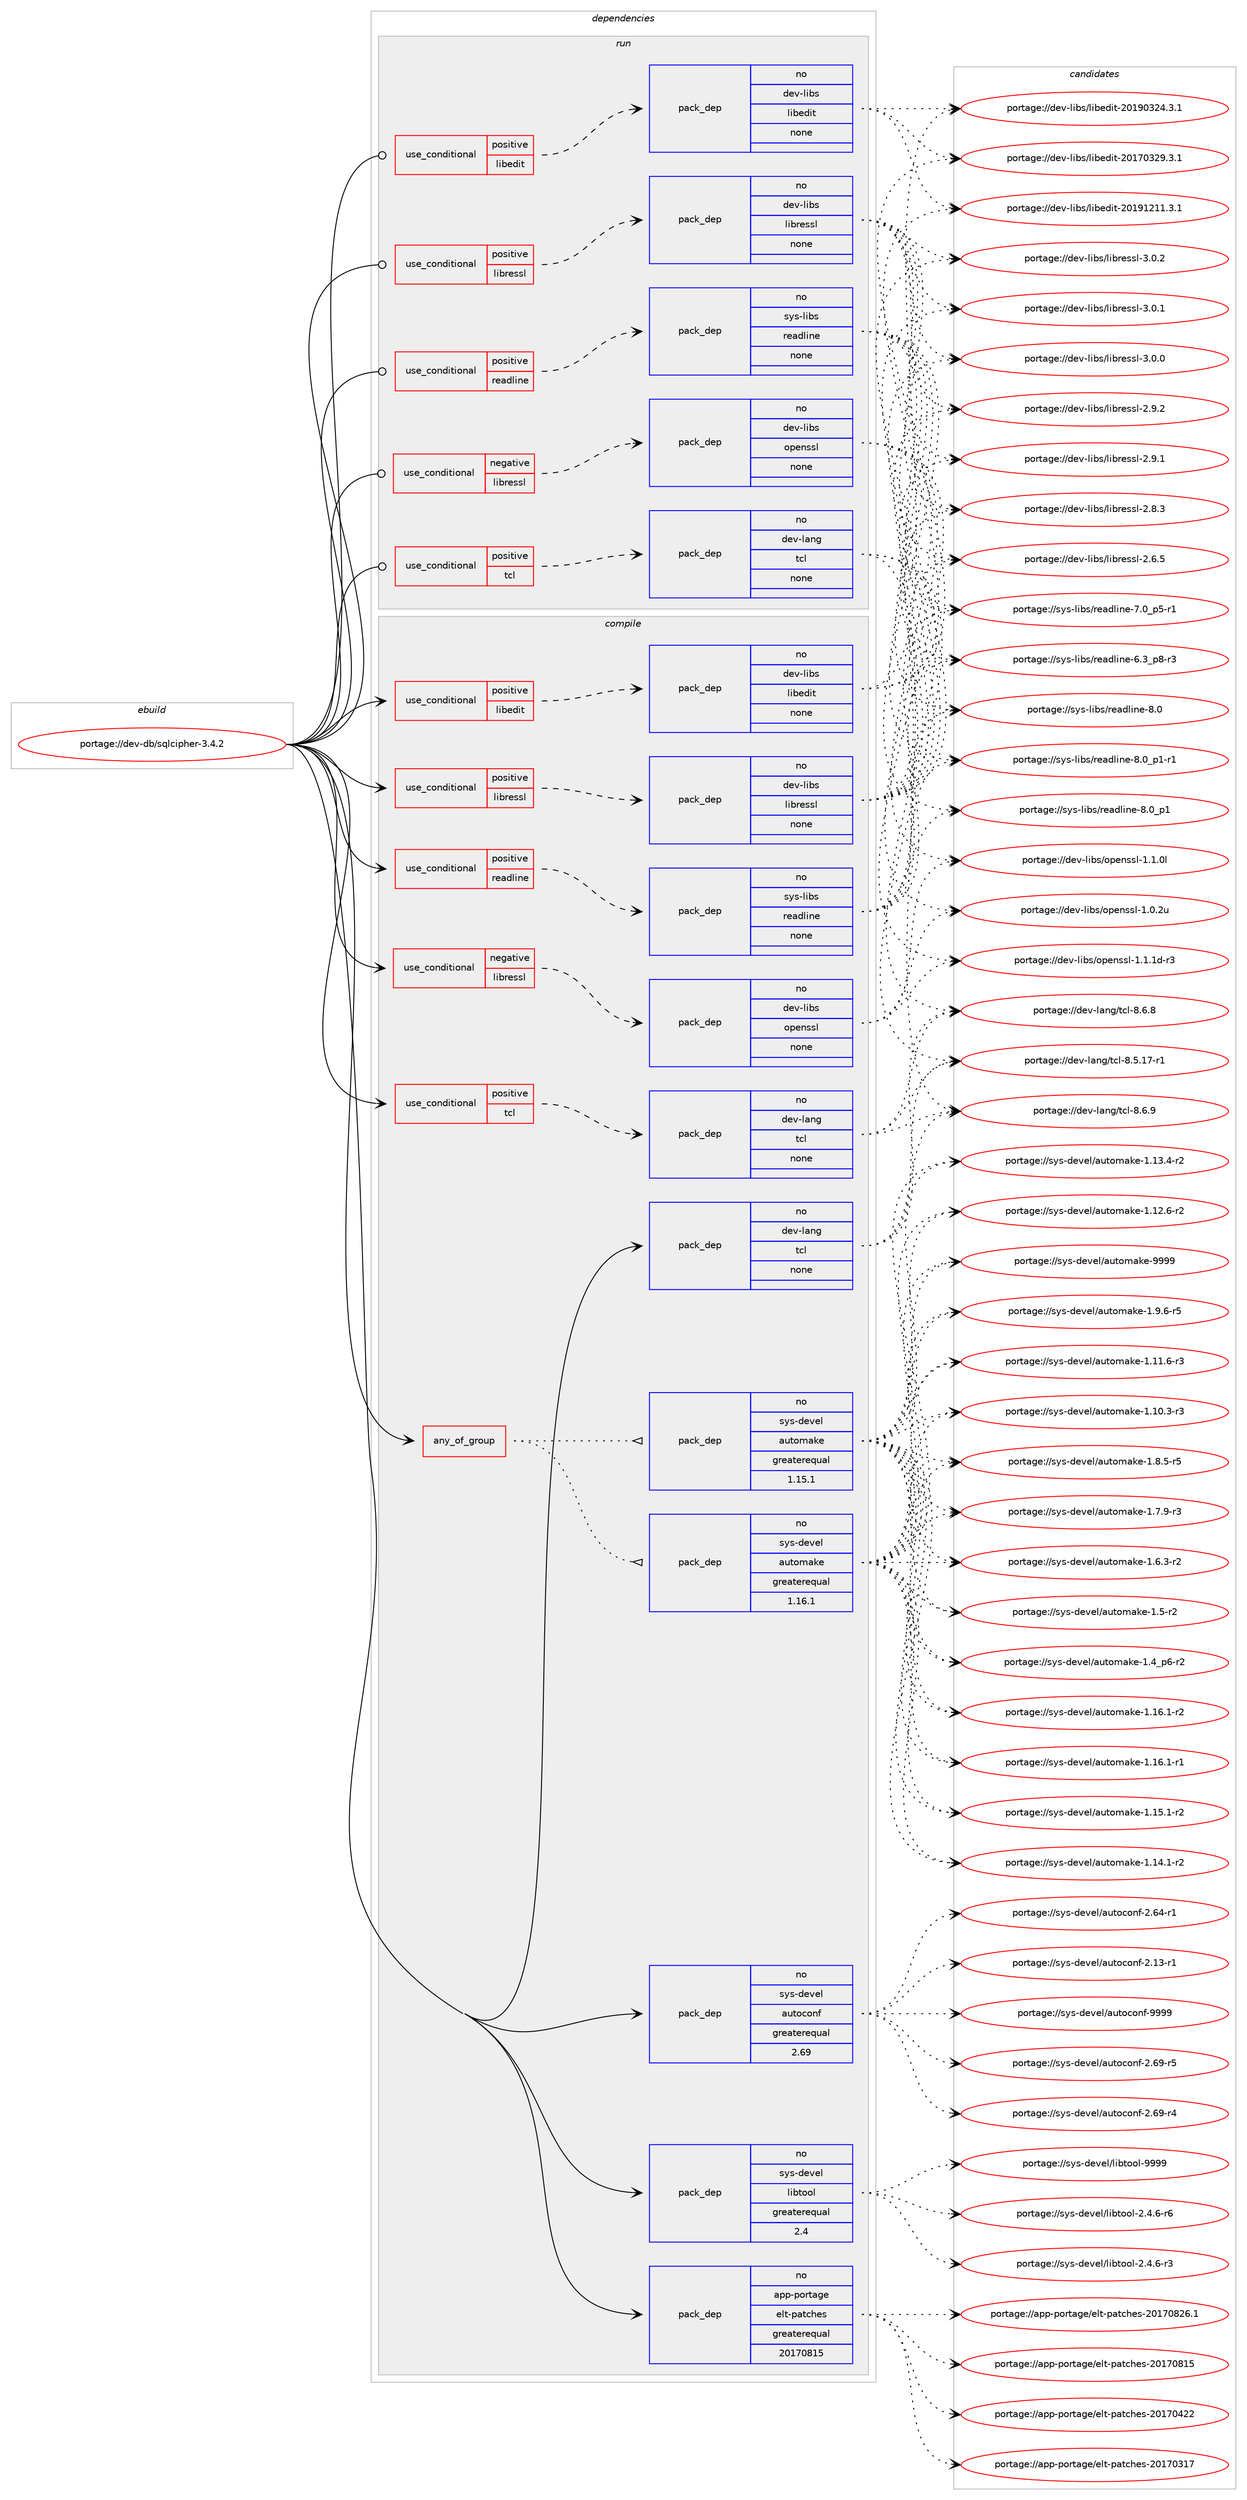 digraph prolog {

# *************
# Graph options
# *************

newrank=true;
concentrate=true;
compound=true;
graph [rankdir=LR,fontname=Helvetica,fontsize=10,ranksep=1.5];#, ranksep=2.5, nodesep=0.2];
edge  [arrowhead=vee];
node  [fontname=Helvetica,fontsize=10];

# **********
# The ebuild
# **********

subgraph cluster_leftcol {
color=gray;
label=<<i>ebuild</i>>;
id [label="portage://dev-db/sqlcipher-3.4.2", color=red, width=4, href="../dev-db/sqlcipher-3.4.2.svg"];
}

# ****************
# The dependencies
# ****************

subgraph cluster_midcol {
color=gray;
label=<<i>dependencies</i>>;
subgraph cluster_compile {
fillcolor="#eeeeee";
style=filled;
label=<<i>compile</i>>;
subgraph any6940 {
dependency576736 [label=<<TABLE BORDER="0" CELLBORDER="1" CELLSPACING="0" CELLPADDING="4"><TR><TD CELLPADDING="10">any_of_group</TD></TR></TABLE>>, shape=none, color=red];subgraph pack433711 {
dependency576737 [label=<<TABLE BORDER="0" CELLBORDER="1" CELLSPACING="0" CELLPADDING="4" WIDTH="220"><TR><TD ROWSPAN="6" CELLPADDING="30">pack_dep</TD></TR><TR><TD WIDTH="110">no</TD></TR><TR><TD>sys-devel</TD></TR><TR><TD>automake</TD></TR><TR><TD>greaterequal</TD></TR><TR><TD>1.16.1</TD></TR></TABLE>>, shape=none, color=blue];
}
dependency576736:e -> dependency576737:w [weight=20,style="dotted",arrowhead="oinv"];
subgraph pack433712 {
dependency576738 [label=<<TABLE BORDER="0" CELLBORDER="1" CELLSPACING="0" CELLPADDING="4" WIDTH="220"><TR><TD ROWSPAN="6" CELLPADDING="30">pack_dep</TD></TR><TR><TD WIDTH="110">no</TD></TR><TR><TD>sys-devel</TD></TR><TR><TD>automake</TD></TR><TR><TD>greaterequal</TD></TR><TR><TD>1.15.1</TD></TR></TABLE>>, shape=none, color=blue];
}
dependency576736:e -> dependency576738:w [weight=20,style="dotted",arrowhead="oinv"];
}
id:e -> dependency576736:w [weight=20,style="solid",arrowhead="vee"];
subgraph cond135848 {
dependency576739 [label=<<TABLE BORDER="0" CELLBORDER="1" CELLSPACING="0" CELLPADDING="4"><TR><TD ROWSPAN="3" CELLPADDING="10">use_conditional</TD></TR><TR><TD>negative</TD></TR><TR><TD>libressl</TD></TR></TABLE>>, shape=none, color=red];
subgraph pack433713 {
dependency576740 [label=<<TABLE BORDER="0" CELLBORDER="1" CELLSPACING="0" CELLPADDING="4" WIDTH="220"><TR><TD ROWSPAN="6" CELLPADDING="30">pack_dep</TD></TR><TR><TD WIDTH="110">no</TD></TR><TR><TD>dev-libs</TD></TR><TR><TD>openssl</TD></TR><TR><TD>none</TD></TR><TR><TD></TD></TR></TABLE>>, shape=none, color=blue];
}
dependency576739:e -> dependency576740:w [weight=20,style="dashed",arrowhead="vee"];
}
id:e -> dependency576739:w [weight=20,style="solid",arrowhead="vee"];
subgraph cond135849 {
dependency576741 [label=<<TABLE BORDER="0" CELLBORDER="1" CELLSPACING="0" CELLPADDING="4"><TR><TD ROWSPAN="3" CELLPADDING="10">use_conditional</TD></TR><TR><TD>positive</TD></TR><TR><TD>libedit</TD></TR></TABLE>>, shape=none, color=red];
subgraph pack433714 {
dependency576742 [label=<<TABLE BORDER="0" CELLBORDER="1" CELLSPACING="0" CELLPADDING="4" WIDTH="220"><TR><TD ROWSPAN="6" CELLPADDING="30">pack_dep</TD></TR><TR><TD WIDTH="110">no</TD></TR><TR><TD>dev-libs</TD></TR><TR><TD>libedit</TD></TR><TR><TD>none</TD></TR><TR><TD></TD></TR></TABLE>>, shape=none, color=blue];
}
dependency576741:e -> dependency576742:w [weight=20,style="dashed",arrowhead="vee"];
}
id:e -> dependency576741:w [weight=20,style="solid",arrowhead="vee"];
subgraph cond135850 {
dependency576743 [label=<<TABLE BORDER="0" CELLBORDER="1" CELLSPACING="0" CELLPADDING="4"><TR><TD ROWSPAN="3" CELLPADDING="10">use_conditional</TD></TR><TR><TD>positive</TD></TR><TR><TD>libressl</TD></TR></TABLE>>, shape=none, color=red];
subgraph pack433715 {
dependency576744 [label=<<TABLE BORDER="0" CELLBORDER="1" CELLSPACING="0" CELLPADDING="4" WIDTH="220"><TR><TD ROWSPAN="6" CELLPADDING="30">pack_dep</TD></TR><TR><TD WIDTH="110">no</TD></TR><TR><TD>dev-libs</TD></TR><TR><TD>libressl</TD></TR><TR><TD>none</TD></TR><TR><TD></TD></TR></TABLE>>, shape=none, color=blue];
}
dependency576743:e -> dependency576744:w [weight=20,style="dashed",arrowhead="vee"];
}
id:e -> dependency576743:w [weight=20,style="solid",arrowhead="vee"];
subgraph cond135851 {
dependency576745 [label=<<TABLE BORDER="0" CELLBORDER="1" CELLSPACING="0" CELLPADDING="4"><TR><TD ROWSPAN="3" CELLPADDING="10">use_conditional</TD></TR><TR><TD>positive</TD></TR><TR><TD>readline</TD></TR></TABLE>>, shape=none, color=red];
subgraph pack433716 {
dependency576746 [label=<<TABLE BORDER="0" CELLBORDER="1" CELLSPACING="0" CELLPADDING="4" WIDTH="220"><TR><TD ROWSPAN="6" CELLPADDING="30">pack_dep</TD></TR><TR><TD WIDTH="110">no</TD></TR><TR><TD>sys-libs</TD></TR><TR><TD>readline</TD></TR><TR><TD>none</TD></TR><TR><TD></TD></TR></TABLE>>, shape=none, color=blue];
}
dependency576745:e -> dependency576746:w [weight=20,style="dashed",arrowhead="vee"];
}
id:e -> dependency576745:w [weight=20,style="solid",arrowhead="vee"];
subgraph cond135852 {
dependency576747 [label=<<TABLE BORDER="0" CELLBORDER="1" CELLSPACING="0" CELLPADDING="4"><TR><TD ROWSPAN="3" CELLPADDING="10">use_conditional</TD></TR><TR><TD>positive</TD></TR><TR><TD>tcl</TD></TR></TABLE>>, shape=none, color=red];
subgraph pack433717 {
dependency576748 [label=<<TABLE BORDER="0" CELLBORDER="1" CELLSPACING="0" CELLPADDING="4" WIDTH="220"><TR><TD ROWSPAN="6" CELLPADDING="30">pack_dep</TD></TR><TR><TD WIDTH="110">no</TD></TR><TR><TD>dev-lang</TD></TR><TR><TD>tcl</TD></TR><TR><TD>none</TD></TR><TR><TD></TD></TR></TABLE>>, shape=none, color=blue];
}
dependency576747:e -> dependency576748:w [weight=20,style="dashed",arrowhead="vee"];
}
id:e -> dependency576747:w [weight=20,style="solid",arrowhead="vee"];
subgraph pack433718 {
dependency576749 [label=<<TABLE BORDER="0" CELLBORDER="1" CELLSPACING="0" CELLPADDING="4" WIDTH="220"><TR><TD ROWSPAN="6" CELLPADDING="30">pack_dep</TD></TR><TR><TD WIDTH="110">no</TD></TR><TR><TD>app-portage</TD></TR><TR><TD>elt-patches</TD></TR><TR><TD>greaterequal</TD></TR><TR><TD>20170815</TD></TR></TABLE>>, shape=none, color=blue];
}
id:e -> dependency576749:w [weight=20,style="solid",arrowhead="vee"];
subgraph pack433719 {
dependency576750 [label=<<TABLE BORDER="0" CELLBORDER="1" CELLSPACING="0" CELLPADDING="4" WIDTH="220"><TR><TD ROWSPAN="6" CELLPADDING="30">pack_dep</TD></TR><TR><TD WIDTH="110">no</TD></TR><TR><TD>dev-lang</TD></TR><TR><TD>tcl</TD></TR><TR><TD>none</TD></TR><TR><TD></TD></TR></TABLE>>, shape=none, color=blue];
}
id:e -> dependency576750:w [weight=20,style="solid",arrowhead="vee"];
subgraph pack433720 {
dependency576751 [label=<<TABLE BORDER="0" CELLBORDER="1" CELLSPACING="0" CELLPADDING="4" WIDTH="220"><TR><TD ROWSPAN="6" CELLPADDING="30">pack_dep</TD></TR><TR><TD WIDTH="110">no</TD></TR><TR><TD>sys-devel</TD></TR><TR><TD>autoconf</TD></TR><TR><TD>greaterequal</TD></TR><TR><TD>2.69</TD></TR></TABLE>>, shape=none, color=blue];
}
id:e -> dependency576751:w [weight=20,style="solid",arrowhead="vee"];
subgraph pack433721 {
dependency576752 [label=<<TABLE BORDER="0" CELLBORDER="1" CELLSPACING="0" CELLPADDING="4" WIDTH="220"><TR><TD ROWSPAN="6" CELLPADDING="30">pack_dep</TD></TR><TR><TD WIDTH="110">no</TD></TR><TR><TD>sys-devel</TD></TR><TR><TD>libtool</TD></TR><TR><TD>greaterequal</TD></TR><TR><TD>2.4</TD></TR></TABLE>>, shape=none, color=blue];
}
id:e -> dependency576752:w [weight=20,style="solid",arrowhead="vee"];
}
subgraph cluster_compileandrun {
fillcolor="#eeeeee";
style=filled;
label=<<i>compile and run</i>>;
}
subgraph cluster_run {
fillcolor="#eeeeee";
style=filled;
label=<<i>run</i>>;
subgraph cond135853 {
dependency576753 [label=<<TABLE BORDER="0" CELLBORDER="1" CELLSPACING="0" CELLPADDING="4"><TR><TD ROWSPAN="3" CELLPADDING="10">use_conditional</TD></TR><TR><TD>negative</TD></TR><TR><TD>libressl</TD></TR></TABLE>>, shape=none, color=red];
subgraph pack433722 {
dependency576754 [label=<<TABLE BORDER="0" CELLBORDER="1" CELLSPACING="0" CELLPADDING="4" WIDTH="220"><TR><TD ROWSPAN="6" CELLPADDING="30">pack_dep</TD></TR><TR><TD WIDTH="110">no</TD></TR><TR><TD>dev-libs</TD></TR><TR><TD>openssl</TD></TR><TR><TD>none</TD></TR><TR><TD></TD></TR></TABLE>>, shape=none, color=blue];
}
dependency576753:e -> dependency576754:w [weight=20,style="dashed",arrowhead="vee"];
}
id:e -> dependency576753:w [weight=20,style="solid",arrowhead="odot"];
subgraph cond135854 {
dependency576755 [label=<<TABLE BORDER="0" CELLBORDER="1" CELLSPACING="0" CELLPADDING="4"><TR><TD ROWSPAN="3" CELLPADDING="10">use_conditional</TD></TR><TR><TD>positive</TD></TR><TR><TD>libedit</TD></TR></TABLE>>, shape=none, color=red];
subgraph pack433723 {
dependency576756 [label=<<TABLE BORDER="0" CELLBORDER="1" CELLSPACING="0" CELLPADDING="4" WIDTH="220"><TR><TD ROWSPAN="6" CELLPADDING="30">pack_dep</TD></TR><TR><TD WIDTH="110">no</TD></TR><TR><TD>dev-libs</TD></TR><TR><TD>libedit</TD></TR><TR><TD>none</TD></TR><TR><TD></TD></TR></TABLE>>, shape=none, color=blue];
}
dependency576755:e -> dependency576756:w [weight=20,style="dashed",arrowhead="vee"];
}
id:e -> dependency576755:w [weight=20,style="solid",arrowhead="odot"];
subgraph cond135855 {
dependency576757 [label=<<TABLE BORDER="0" CELLBORDER="1" CELLSPACING="0" CELLPADDING="4"><TR><TD ROWSPAN="3" CELLPADDING="10">use_conditional</TD></TR><TR><TD>positive</TD></TR><TR><TD>libressl</TD></TR></TABLE>>, shape=none, color=red];
subgraph pack433724 {
dependency576758 [label=<<TABLE BORDER="0" CELLBORDER="1" CELLSPACING="0" CELLPADDING="4" WIDTH="220"><TR><TD ROWSPAN="6" CELLPADDING="30">pack_dep</TD></TR><TR><TD WIDTH="110">no</TD></TR><TR><TD>dev-libs</TD></TR><TR><TD>libressl</TD></TR><TR><TD>none</TD></TR><TR><TD></TD></TR></TABLE>>, shape=none, color=blue];
}
dependency576757:e -> dependency576758:w [weight=20,style="dashed",arrowhead="vee"];
}
id:e -> dependency576757:w [weight=20,style="solid",arrowhead="odot"];
subgraph cond135856 {
dependency576759 [label=<<TABLE BORDER="0" CELLBORDER="1" CELLSPACING="0" CELLPADDING="4"><TR><TD ROWSPAN="3" CELLPADDING="10">use_conditional</TD></TR><TR><TD>positive</TD></TR><TR><TD>readline</TD></TR></TABLE>>, shape=none, color=red];
subgraph pack433725 {
dependency576760 [label=<<TABLE BORDER="0" CELLBORDER="1" CELLSPACING="0" CELLPADDING="4" WIDTH="220"><TR><TD ROWSPAN="6" CELLPADDING="30">pack_dep</TD></TR><TR><TD WIDTH="110">no</TD></TR><TR><TD>sys-libs</TD></TR><TR><TD>readline</TD></TR><TR><TD>none</TD></TR><TR><TD></TD></TR></TABLE>>, shape=none, color=blue];
}
dependency576759:e -> dependency576760:w [weight=20,style="dashed",arrowhead="vee"];
}
id:e -> dependency576759:w [weight=20,style="solid",arrowhead="odot"];
subgraph cond135857 {
dependency576761 [label=<<TABLE BORDER="0" CELLBORDER="1" CELLSPACING="0" CELLPADDING="4"><TR><TD ROWSPAN="3" CELLPADDING="10">use_conditional</TD></TR><TR><TD>positive</TD></TR><TR><TD>tcl</TD></TR></TABLE>>, shape=none, color=red];
subgraph pack433726 {
dependency576762 [label=<<TABLE BORDER="0" CELLBORDER="1" CELLSPACING="0" CELLPADDING="4" WIDTH="220"><TR><TD ROWSPAN="6" CELLPADDING="30">pack_dep</TD></TR><TR><TD WIDTH="110">no</TD></TR><TR><TD>dev-lang</TD></TR><TR><TD>tcl</TD></TR><TR><TD>none</TD></TR><TR><TD></TD></TR></TABLE>>, shape=none, color=blue];
}
dependency576761:e -> dependency576762:w [weight=20,style="dashed",arrowhead="vee"];
}
id:e -> dependency576761:w [weight=20,style="solid",arrowhead="odot"];
}
}

# **************
# The candidates
# **************

subgraph cluster_choices {
rank=same;
color=gray;
label=<<i>candidates</i>>;

subgraph choice433711 {
color=black;
nodesep=1;
choice115121115451001011181011084797117116111109971071014557575757 [label="portage://sys-devel/automake-9999", color=red, width=4,href="../sys-devel/automake-9999.svg"];
choice115121115451001011181011084797117116111109971071014549465746544511453 [label="portage://sys-devel/automake-1.9.6-r5", color=red, width=4,href="../sys-devel/automake-1.9.6-r5.svg"];
choice115121115451001011181011084797117116111109971071014549465646534511453 [label="portage://sys-devel/automake-1.8.5-r5", color=red, width=4,href="../sys-devel/automake-1.8.5-r5.svg"];
choice115121115451001011181011084797117116111109971071014549465546574511451 [label="portage://sys-devel/automake-1.7.9-r3", color=red, width=4,href="../sys-devel/automake-1.7.9-r3.svg"];
choice115121115451001011181011084797117116111109971071014549465446514511450 [label="portage://sys-devel/automake-1.6.3-r2", color=red, width=4,href="../sys-devel/automake-1.6.3-r2.svg"];
choice11512111545100101118101108479711711611110997107101454946534511450 [label="portage://sys-devel/automake-1.5-r2", color=red, width=4,href="../sys-devel/automake-1.5-r2.svg"];
choice115121115451001011181011084797117116111109971071014549465295112544511450 [label="portage://sys-devel/automake-1.4_p6-r2", color=red, width=4,href="../sys-devel/automake-1.4_p6-r2.svg"];
choice11512111545100101118101108479711711611110997107101454946495446494511450 [label="portage://sys-devel/automake-1.16.1-r2", color=red, width=4,href="../sys-devel/automake-1.16.1-r2.svg"];
choice11512111545100101118101108479711711611110997107101454946495446494511449 [label="portage://sys-devel/automake-1.16.1-r1", color=red, width=4,href="../sys-devel/automake-1.16.1-r1.svg"];
choice11512111545100101118101108479711711611110997107101454946495346494511450 [label="portage://sys-devel/automake-1.15.1-r2", color=red, width=4,href="../sys-devel/automake-1.15.1-r2.svg"];
choice11512111545100101118101108479711711611110997107101454946495246494511450 [label="portage://sys-devel/automake-1.14.1-r2", color=red, width=4,href="../sys-devel/automake-1.14.1-r2.svg"];
choice11512111545100101118101108479711711611110997107101454946495146524511450 [label="portage://sys-devel/automake-1.13.4-r2", color=red, width=4,href="../sys-devel/automake-1.13.4-r2.svg"];
choice11512111545100101118101108479711711611110997107101454946495046544511450 [label="portage://sys-devel/automake-1.12.6-r2", color=red, width=4,href="../sys-devel/automake-1.12.6-r2.svg"];
choice11512111545100101118101108479711711611110997107101454946494946544511451 [label="portage://sys-devel/automake-1.11.6-r3", color=red, width=4,href="../sys-devel/automake-1.11.6-r3.svg"];
choice11512111545100101118101108479711711611110997107101454946494846514511451 [label="portage://sys-devel/automake-1.10.3-r3", color=red, width=4,href="../sys-devel/automake-1.10.3-r3.svg"];
dependency576737:e -> choice115121115451001011181011084797117116111109971071014557575757:w [style=dotted,weight="100"];
dependency576737:e -> choice115121115451001011181011084797117116111109971071014549465746544511453:w [style=dotted,weight="100"];
dependency576737:e -> choice115121115451001011181011084797117116111109971071014549465646534511453:w [style=dotted,weight="100"];
dependency576737:e -> choice115121115451001011181011084797117116111109971071014549465546574511451:w [style=dotted,weight="100"];
dependency576737:e -> choice115121115451001011181011084797117116111109971071014549465446514511450:w [style=dotted,weight="100"];
dependency576737:e -> choice11512111545100101118101108479711711611110997107101454946534511450:w [style=dotted,weight="100"];
dependency576737:e -> choice115121115451001011181011084797117116111109971071014549465295112544511450:w [style=dotted,weight="100"];
dependency576737:e -> choice11512111545100101118101108479711711611110997107101454946495446494511450:w [style=dotted,weight="100"];
dependency576737:e -> choice11512111545100101118101108479711711611110997107101454946495446494511449:w [style=dotted,weight="100"];
dependency576737:e -> choice11512111545100101118101108479711711611110997107101454946495346494511450:w [style=dotted,weight="100"];
dependency576737:e -> choice11512111545100101118101108479711711611110997107101454946495246494511450:w [style=dotted,weight="100"];
dependency576737:e -> choice11512111545100101118101108479711711611110997107101454946495146524511450:w [style=dotted,weight="100"];
dependency576737:e -> choice11512111545100101118101108479711711611110997107101454946495046544511450:w [style=dotted,weight="100"];
dependency576737:e -> choice11512111545100101118101108479711711611110997107101454946494946544511451:w [style=dotted,weight="100"];
dependency576737:e -> choice11512111545100101118101108479711711611110997107101454946494846514511451:w [style=dotted,weight="100"];
}
subgraph choice433712 {
color=black;
nodesep=1;
choice115121115451001011181011084797117116111109971071014557575757 [label="portage://sys-devel/automake-9999", color=red, width=4,href="../sys-devel/automake-9999.svg"];
choice115121115451001011181011084797117116111109971071014549465746544511453 [label="portage://sys-devel/automake-1.9.6-r5", color=red, width=4,href="../sys-devel/automake-1.9.6-r5.svg"];
choice115121115451001011181011084797117116111109971071014549465646534511453 [label="portage://sys-devel/automake-1.8.5-r5", color=red, width=4,href="../sys-devel/automake-1.8.5-r5.svg"];
choice115121115451001011181011084797117116111109971071014549465546574511451 [label="portage://sys-devel/automake-1.7.9-r3", color=red, width=4,href="../sys-devel/automake-1.7.9-r3.svg"];
choice115121115451001011181011084797117116111109971071014549465446514511450 [label="portage://sys-devel/automake-1.6.3-r2", color=red, width=4,href="../sys-devel/automake-1.6.3-r2.svg"];
choice11512111545100101118101108479711711611110997107101454946534511450 [label="portage://sys-devel/automake-1.5-r2", color=red, width=4,href="../sys-devel/automake-1.5-r2.svg"];
choice115121115451001011181011084797117116111109971071014549465295112544511450 [label="portage://sys-devel/automake-1.4_p6-r2", color=red, width=4,href="../sys-devel/automake-1.4_p6-r2.svg"];
choice11512111545100101118101108479711711611110997107101454946495446494511450 [label="portage://sys-devel/automake-1.16.1-r2", color=red, width=4,href="../sys-devel/automake-1.16.1-r2.svg"];
choice11512111545100101118101108479711711611110997107101454946495446494511449 [label="portage://sys-devel/automake-1.16.1-r1", color=red, width=4,href="../sys-devel/automake-1.16.1-r1.svg"];
choice11512111545100101118101108479711711611110997107101454946495346494511450 [label="portage://sys-devel/automake-1.15.1-r2", color=red, width=4,href="../sys-devel/automake-1.15.1-r2.svg"];
choice11512111545100101118101108479711711611110997107101454946495246494511450 [label="portage://sys-devel/automake-1.14.1-r2", color=red, width=4,href="../sys-devel/automake-1.14.1-r2.svg"];
choice11512111545100101118101108479711711611110997107101454946495146524511450 [label="portage://sys-devel/automake-1.13.4-r2", color=red, width=4,href="../sys-devel/automake-1.13.4-r2.svg"];
choice11512111545100101118101108479711711611110997107101454946495046544511450 [label="portage://sys-devel/automake-1.12.6-r2", color=red, width=4,href="../sys-devel/automake-1.12.6-r2.svg"];
choice11512111545100101118101108479711711611110997107101454946494946544511451 [label="portage://sys-devel/automake-1.11.6-r3", color=red, width=4,href="../sys-devel/automake-1.11.6-r3.svg"];
choice11512111545100101118101108479711711611110997107101454946494846514511451 [label="portage://sys-devel/automake-1.10.3-r3", color=red, width=4,href="../sys-devel/automake-1.10.3-r3.svg"];
dependency576738:e -> choice115121115451001011181011084797117116111109971071014557575757:w [style=dotted,weight="100"];
dependency576738:e -> choice115121115451001011181011084797117116111109971071014549465746544511453:w [style=dotted,weight="100"];
dependency576738:e -> choice115121115451001011181011084797117116111109971071014549465646534511453:w [style=dotted,weight="100"];
dependency576738:e -> choice115121115451001011181011084797117116111109971071014549465546574511451:w [style=dotted,weight="100"];
dependency576738:e -> choice115121115451001011181011084797117116111109971071014549465446514511450:w [style=dotted,weight="100"];
dependency576738:e -> choice11512111545100101118101108479711711611110997107101454946534511450:w [style=dotted,weight="100"];
dependency576738:e -> choice115121115451001011181011084797117116111109971071014549465295112544511450:w [style=dotted,weight="100"];
dependency576738:e -> choice11512111545100101118101108479711711611110997107101454946495446494511450:w [style=dotted,weight="100"];
dependency576738:e -> choice11512111545100101118101108479711711611110997107101454946495446494511449:w [style=dotted,weight="100"];
dependency576738:e -> choice11512111545100101118101108479711711611110997107101454946495346494511450:w [style=dotted,weight="100"];
dependency576738:e -> choice11512111545100101118101108479711711611110997107101454946495246494511450:w [style=dotted,weight="100"];
dependency576738:e -> choice11512111545100101118101108479711711611110997107101454946495146524511450:w [style=dotted,weight="100"];
dependency576738:e -> choice11512111545100101118101108479711711611110997107101454946495046544511450:w [style=dotted,weight="100"];
dependency576738:e -> choice11512111545100101118101108479711711611110997107101454946494946544511451:w [style=dotted,weight="100"];
dependency576738:e -> choice11512111545100101118101108479711711611110997107101454946494846514511451:w [style=dotted,weight="100"];
}
subgraph choice433713 {
color=black;
nodesep=1;
choice1001011184510810598115471111121011101151151084549464946491004511451 [label="portage://dev-libs/openssl-1.1.1d-r3", color=red, width=4,href="../dev-libs/openssl-1.1.1d-r3.svg"];
choice100101118451081059811547111112101110115115108454946494648108 [label="portage://dev-libs/openssl-1.1.0l", color=red, width=4,href="../dev-libs/openssl-1.1.0l.svg"];
choice100101118451081059811547111112101110115115108454946484650117 [label="portage://dev-libs/openssl-1.0.2u", color=red, width=4,href="../dev-libs/openssl-1.0.2u.svg"];
dependency576740:e -> choice1001011184510810598115471111121011101151151084549464946491004511451:w [style=dotted,weight="100"];
dependency576740:e -> choice100101118451081059811547111112101110115115108454946494648108:w [style=dotted,weight="100"];
dependency576740:e -> choice100101118451081059811547111112101110115115108454946484650117:w [style=dotted,weight="100"];
}
subgraph choice433714 {
color=black;
nodesep=1;
choice1001011184510810598115471081059810110010511645504849574950494946514649 [label="portage://dev-libs/libedit-20191211.3.1", color=red, width=4,href="../dev-libs/libedit-20191211.3.1.svg"];
choice1001011184510810598115471081059810110010511645504849574851505246514649 [label="portage://dev-libs/libedit-20190324.3.1", color=red, width=4,href="../dev-libs/libedit-20190324.3.1.svg"];
choice1001011184510810598115471081059810110010511645504849554851505746514649 [label="portage://dev-libs/libedit-20170329.3.1", color=red, width=4,href="../dev-libs/libedit-20170329.3.1.svg"];
dependency576742:e -> choice1001011184510810598115471081059810110010511645504849574950494946514649:w [style=dotted,weight="100"];
dependency576742:e -> choice1001011184510810598115471081059810110010511645504849574851505246514649:w [style=dotted,weight="100"];
dependency576742:e -> choice1001011184510810598115471081059810110010511645504849554851505746514649:w [style=dotted,weight="100"];
}
subgraph choice433715 {
color=black;
nodesep=1;
choice10010111845108105981154710810598114101115115108455146484650 [label="portage://dev-libs/libressl-3.0.2", color=red, width=4,href="../dev-libs/libressl-3.0.2.svg"];
choice10010111845108105981154710810598114101115115108455146484649 [label="portage://dev-libs/libressl-3.0.1", color=red, width=4,href="../dev-libs/libressl-3.0.1.svg"];
choice10010111845108105981154710810598114101115115108455146484648 [label="portage://dev-libs/libressl-3.0.0", color=red, width=4,href="../dev-libs/libressl-3.0.0.svg"];
choice10010111845108105981154710810598114101115115108455046574650 [label="portage://dev-libs/libressl-2.9.2", color=red, width=4,href="../dev-libs/libressl-2.9.2.svg"];
choice10010111845108105981154710810598114101115115108455046574649 [label="portage://dev-libs/libressl-2.9.1", color=red, width=4,href="../dev-libs/libressl-2.9.1.svg"];
choice10010111845108105981154710810598114101115115108455046564651 [label="portage://dev-libs/libressl-2.8.3", color=red, width=4,href="../dev-libs/libressl-2.8.3.svg"];
choice10010111845108105981154710810598114101115115108455046544653 [label="portage://dev-libs/libressl-2.6.5", color=red, width=4,href="../dev-libs/libressl-2.6.5.svg"];
dependency576744:e -> choice10010111845108105981154710810598114101115115108455146484650:w [style=dotted,weight="100"];
dependency576744:e -> choice10010111845108105981154710810598114101115115108455146484649:w [style=dotted,weight="100"];
dependency576744:e -> choice10010111845108105981154710810598114101115115108455146484648:w [style=dotted,weight="100"];
dependency576744:e -> choice10010111845108105981154710810598114101115115108455046574650:w [style=dotted,weight="100"];
dependency576744:e -> choice10010111845108105981154710810598114101115115108455046574649:w [style=dotted,weight="100"];
dependency576744:e -> choice10010111845108105981154710810598114101115115108455046564651:w [style=dotted,weight="100"];
dependency576744:e -> choice10010111845108105981154710810598114101115115108455046544653:w [style=dotted,weight="100"];
}
subgraph choice433716 {
color=black;
nodesep=1;
choice115121115451081059811547114101971001081051101014556464895112494511449 [label="portage://sys-libs/readline-8.0_p1-r1", color=red, width=4,href="../sys-libs/readline-8.0_p1-r1.svg"];
choice11512111545108105981154711410197100108105110101455646489511249 [label="portage://sys-libs/readline-8.0_p1", color=red, width=4,href="../sys-libs/readline-8.0_p1.svg"];
choice1151211154510810598115471141019710010810511010145564648 [label="portage://sys-libs/readline-8.0", color=red, width=4,href="../sys-libs/readline-8.0.svg"];
choice115121115451081059811547114101971001081051101014555464895112534511449 [label="portage://sys-libs/readline-7.0_p5-r1", color=red, width=4,href="../sys-libs/readline-7.0_p5-r1.svg"];
choice115121115451081059811547114101971001081051101014554465195112564511451 [label="portage://sys-libs/readline-6.3_p8-r3", color=red, width=4,href="../sys-libs/readline-6.3_p8-r3.svg"];
dependency576746:e -> choice115121115451081059811547114101971001081051101014556464895112494511449:w [style=dotted,weight="100"];
dependency576746:e -> choice11512111545108105981154711410197100108105110101455646489511249:w [style=dotted,weight="100"];
dependency576746:e -> choice1151211154510810598115471141019710010810511010145564648:w [style=dotted,weight="100"];
dependency576746:e -> choice115121115451081059811547114101971001081051101014555464895112534511449:w [style=dotted,weight="100"];
dependency576746:e -> choice115121115451081059811547114101971001081051101014554465195112564511451:w [style=dotted,weight="100"];
}
subgraph choice433717 {
color=black;
nodesep=1;
choice10010111845108971101034711699108455646544657 [label="portage://dev-lang/tcl-8.6.9", color=red, width=4,href="../dev-lang/tcl-8.6.9.svg"];
choice10010111845108971101034711699108455646544656 [label="portage://dev-lang/tcl-8.6.8", color=red, width=4,href="../dev-lang/tcl-8.6.8.svg"];
choice10010111845108971101034711699108455646534649554511449 [label="portage://dev-lang/tcl-8.5.17-r1", color=red, width=4,href="../dev-lang/tcl-8.5.17-r1.svg"];
dependency576748:e -> choice10010111845108971101034711699108455646544657:w [style=dotted,weight="100"];
dependency576748:e -> choice10010111845108971101034711699108455646544656:w [style=dotted,weight="100"];
dependency576748:e -> choice10010111845108971101034711699108455646534649554511449:w [style=dotted,weight="100"];
}
subgraph choice433718 {
color=black;
nodesep=1;
choice971121124511211111411697103101471011081164511297116991041011154550484955485650544649 [label="portage://app-portage/elt-patches-20170826.1", color=red, width=4,href="../app-portage/elt-patches-20170826.1.svg"];
choice97112112451121111141169710310147101108116451129711699104101115455048495548564953 [label="portage://app-portage/elt-patches-20170815", color=red, width=4,href="../app-portage/elt-patches-20170815.svg"];
choice97112112451121111141169710310147101108116451129711699104101115455048495548525050 [label="portage://app-portage/elt-patches-20170422", color=red, width=4,href="../app-portage/elt-patches-20170422.svg"];
choice97112112451121111141169710310147101108116451129711699104101115455048495548514955 [label="portage://app-portage/elt-patches-20170317", color=red, width=4,href="../app-portage/elt-patches-20170317.svg"];
dependency576749:e -> choice971121124511211111411697103101471011081164511297116991041011154550484955485650544649:w [style=dotted,weight="100"];
dependency576749:e -> choice97112112451121111141169710310147101108116451129711699104101115455048495548564953:w [style=dotted,weight="100"];
dependency576749:e -> choice97112112451121111141169710310147101108116451129711699104101115455048495548525050:w [style=dotted,weight="100"];
dependency576749:e -> choice97112112451121111141169710310147101108116451129711699104101115455048495548514955:w [style=dotted,weight="100"];
}
subgraph choice433719 {
color=black;
nodesep=1;
choice10010111845108971101034711699108455646544657 [label="portage://dev-lang/tcl-8.6.9", color=red, width=4,href="../dev-lang/tcl-8.6.9.svg"];
choice10010111845108971101034711699108455646544656 [label="portage://dev-lang/tcl-8.6.8", color=red, width=4,href="../dev-lang/tcl-8.6.8.svg"];
choice10010111845108971101034711699108455646534649554511449 [label="portage://dev-lang/tcl-8.5.17-r1", color=red, width=4,href="../dev-lang/tcl-8.5.17-r1.svg"];
dependency576750:e -> choice10010111845108971101034711699108455646544657:w [style=dotted,weight="100"];
dependency576750:e -> choice10010111845108971101034711699108455646544656:w [style=dotted,weight="100"];
dependency576750:e -> choice10010111845108971101034711699108455646534649554511449:w [style=dotted,weight="100"];
}
subgraph choice433720 {
color=black;
nodesep=1;
choice115121115451001011181011084797117116111991111101024557575757 [label="portage://sys-devel/autoconf-9999", color=red, width=4,href="../sys-devel/autoconf-9999.svg"];
choice1151211154510010111810110847971171161119911111010245504654574511453 [label="portage://sys-devel/autoconf-2.69-r5", color=red, width=4,href="../sys-devel/autoconf-2.69-r5.svg"];
choice1151211154510010111810110847971171161119911111010245504654574511452 [label="portage://sys-devel/autoconf-2.69-r4", color=red, width=4,href="../sys-devel/autoconf-2.69-r4.svg"];
choice1151211154510010111810110847971171161119911111010245504654524511449 [label="portage://sys-devel/autoconf-2.64-r1", color=red, width=4,href="../sys-devel/autoconf-2.64-r1.svg"];
choice1151211154510010111810110847971171161119911111010245504649514511449 [label="portage://sys-devel/autoconf-2.13-r1", color=red, width=4,href="../sys-devel/autoconf-2.13-r1.svg"];
dependency576751:e -> choice115121115451001011181011084797117116111991111101024557575757:w [style=dotted,weight="100"];
dependency576751:e -> choice1151211154510010111810110847971171161119911111010245504654574511453:w [style=dotted,weight="100"];
dependency576751:e -> choice1151211154510010111810110847971171161119911111010245504654574511452:w [style=dotted,weight="100"];
dependency576751:e -> choice1151211154510010111810110847971171161119911111010245504654524511449:w [style=dotted,weight="100"];
dependency576751:e -> choice1151211154510010111810110847971171161119911111010245504649514511449:w [style=dotted,weight="100"];
}
subgraph choice433721 {
color=black;
nodesep=1;
choice1151211154510010111810110847108105981161111111084557575757 [label="portage://sys-devel/libtool-9999", color=red, width=4,href="../sys-devel/libtool-9999.svg"];
choice1151211154510010111810110847108105981161111111084550465246544511454 [label="portage://sys-devel/libtool-2.4.6-r6", color=red, width=4,href="../sys-devel/libtool-2.4.6-r6.svg"];
choice1151211154510010111810110847108105981161111111084550465246544511451 [label="portage://sys-devel/libtool-2.4.6-r3", color=red, width=4,href="../sys-devel/libtool-2.4.6-r3.svg"];
dependency576752:e -> choice1151211154510010111810110847108105981161111111084557575757:w [style=dotted,weight="100"];
dependency576752:e -> choice1151211154510010111810110847108105981161111111084550465246544511454:w [style=dotted,weight="100"];
dependency576752:e -> choice1151211154510010111810110847108105981161111111084550465246544511451:w [style=dotted,weight="100"];
}
subgraph choice433722 {
color=black;
nodesep=1;
choice1001011184510810598115471111121011101151151084549464946491004511451 [label="portage://dev-libs/openssl-1.1.1d-r3", color=red, width=4,href="../dev-libs/openssl-1.1.1d-r3.svg"];
choice100101118451081059811547111112101110115115108454946494648108 [label="portage://dev-libs/openssl-1.1.0l", color=red, width=4,href="../dev-libs/openssl-1.1.0l.svg"];
choice100101118451081059811547111112101110115115108454946484650117 [label="portage://dev-libs/openssl-1.0.2u", color=red, width=4,href="../dev-libs/openssl-1.0.2u.svg"];
dependency576754:e -> choice1001011184510810598115471111121011101151151084549464946491004511451:w [style=dotted,weight="100"];
dependency576754:e -> choice100101118451081059811547111112101110115115108454946494648108:w [style=dotted,weight="100"];
dependency576754:e -> choice100101118451081059811547111112101110115115108454946484650117:w [style=dotted,weight="100"];
}
subgraph choice433723 {
color=black;
nodesep=1;
choice1001011184510810598115471081059810110010511645504849574950494946514649 [label="portage://dev-libs/libedit-20191211.3.1", color=red, width=4,href="../dev-libs/libedit-20191211.3.1.svg"];
choice1001011184510810598115471081059810110010511645504849574851505246514649 [label="portage://dev-libs/libedit-20190324.3.1", color=red, width=4,href="../dev-libs/libedit-20190324.3.1.svg"];
choice1001011184510810598115471081059810110010511645504849554851505746514649 [label="portage://dev-libs/libedit-20170329.3.1", color=red, width=4,href="../dev-libs/libedit-20170329.3.1.svg"];
dependency576756:e -> choice1001011184510810598115471081059810110010511645504849574950494946514649:w [style=dotted,weight="100"];
dependency576756:e -> choice1001011184510810598115471081059810110010511645504849574851505246514649:w [style=dotted,weight="100"];
dependency576756:e -> choice1001011184510810598115471081059810110010511645504849554851505746514649:w [style=dotted,weight="100"];
}
subgraph choice433724 {
color=black;
nodesep=1;
choice10010111845108105981154710810598114101115115108455146484650 [label="portage://dev-libs/libressl-3.0.2", color=red, width=4,href="../dev-libs/libressl-3.0.2.svg"];
choice10010111845108105981154710810598114101115115108455146484649 [label="portage://dev-libs/libressl-3.0.1", color=red, width=4,href="../dev-libs/libressl-3.0.1.svg"];
choice10010111845108105981154710810598114101115115108455146484648 [label="portage://dev-libs/libressl-3.0.0", color=red, width=4,href="../dev-libs/libressl-3.0.0.svg"];
choice10010111845108105981154710810598114101115115108455046574650 [label="portage://dev-libs/libressl-2.9.2", color=red, width=4,href="../dev-libs/libressl-2.9.2.svg"];
choice10010111845108105981154710810598114101115115108455046574649 [label="portage://dev-libs/libressl-2.9.1", color=red, width=4,href="../dev-libs/libressl-2.9.1.svg"];
choice10010111845108105981154710810598114101115115108455046564651 [label="portage://dev-libs/libressl-2.8.3", color=red, width=4,href="../dev-libs/libressl-2.8.3.svg"];
choice10010111845108105981154710810598114101115115108455046544653 [label="portage://dev-libs/libressl-2.6.5", color=red, width=4,href="../dev-libs/libressl-2.6.5.svg"];
dependency576758:e -> choice10010111845108105981154710810598114101115115108455146484650:w [style=dotted,weight="100"];
dependency576758:e -> choice10010111845108105981154710810598114101115115108455146484649:w [style=dotted,weight="100"];
dependency576758:e -> choice10010111845108105981154710810598114101115115108455146484648:w [style=dotted,weight="100"];
dependency576758:e -> choice10010111845108105981154710810598114101115115108455046574650:w [style=dotted,weight="100"];
dependency576758:e -> choice10010111845108105981154710810598114101115115108455046574649:w [style=dotted,weight="100"];
dependency576758:e -> choice10010111845108105981154710810598114101115115108455046564651:w [style=dotted,weight="100"];
dependency576758:e -> choice10010111845108105981154710810598114101115115108455046544653:w [style=dotted,weight="100"];
}
subgraph choice433725 {
color=black;
nodesep=1;
choice115121115451081059811547114101971001081051101014556464895112494511449 [label="portage://sys-libs/readline-8.0_p1-r1", color=red, width=4,href="../sys-libs/readline-8.0_p1-r1.svg"];
choice11512111545108105981154711410197100108105110101455646489511249 [label="portage://sys-libs/readline-8.0_p1", color=red, width=4,href="../sys-libs/readline-8.0_p1.svg"];
choice1151211154510810598115471141019710010810511010145564648 [label="portage://sys-libs/readline-8.0", color=red, width=4,href="../sys-libs/readline-8.0.svg"];
choice115121115451081059811547114101971001081051101014555464895112534511449 [label="portage://sys-libs/readline-7.0_p5-r1", color=red, width=4,href="../sys-libs/readline-7.0_p5-r1.svg"];
choice115121115451081059811547114101971001081051101014554465195112564511451 [label="portage://sys-libs/readline-6.3_p8-r3", color=red, width=4,href="../sys-libs/readline-6.3_p8-r3.svg"];
dependency576760:e -> choice115121115451081059811547114101971001081051101014556464895112494511449:w [style=dotted,weight="100"];
dependency576760:e -> choice11512111545108105981154711410197100108105110101455646489511249:w [style=dotted,weight="100"];
dependency576760:e -> choice1151211154510810598115471141019710010810511010145564648:w [style=dotted,weight="100"];
dependency576760:e -> choice115121115451081059811547114101971001081051101014555464895112534511449:w [style=dotted,weight="100"];
dependency576760:e -> choice115121115451081059811547114101971001081051101014554465195112564511451:w [style=dotted,weight="100"];
}
subgraph choice433726 {
color=black;
nodesep=1;
choice10010111845108971101034711699108455646544657 [label="portage://dev-lang/tcl-8.6.9", color=red, width=4,href="../dev-lang/tcl-8.6.9.svg"];
choice10010111845108971101034711699108455646544656 [label="portage://dev-lang/tcl-8.6.8", color=red, width=4,href="../dev-lang/tcl-8.6.8.svg"];
choice10010111845108971101034711699108455646534649554511449 [label="portage://dev-lang/tcl-8.5.17-r1", color=red, width=4,href="../dev-lang/tcl-8.5.17-r1.svg"];
dependency576762:e -> choice10010111845108971101034711699108455646544657:w [style=dotted,weight="100"];
dependency576762:e -> choice10010111845108971101034711699108455646544656:w [style=dotted,weight="100"];
dependency576762:e -> choice10010111845108971101034711699108455646534649554511449:w [style=dotted,weight="100"];
}
}

}
